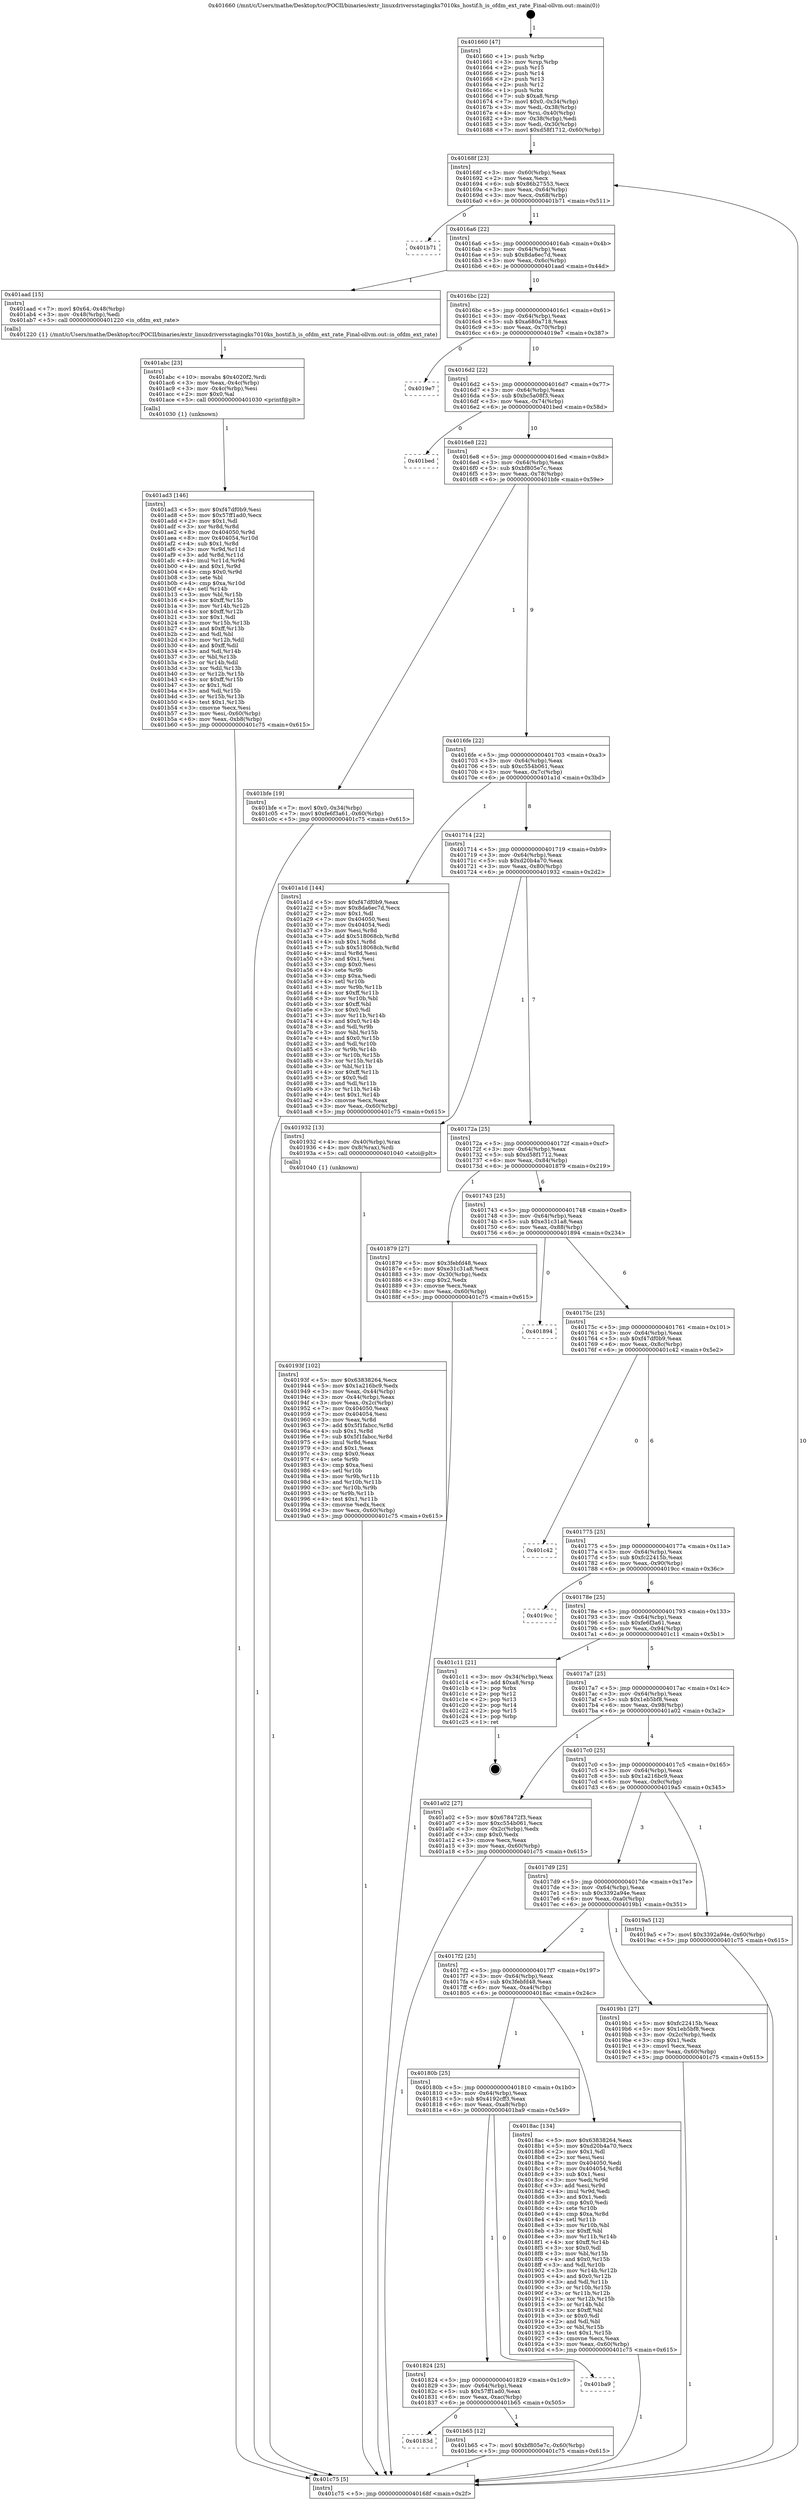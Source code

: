 digraph "0x401660" {
  label = "0x401660 (/mnt/c/Users/mathe/Desktop/tcc/POCII/binaries/extr_linuxdriversstagingks7010ks_hostif.h_is_ofdm_ext_rate_Final-ollvm.out::main(0))"
  labelloc = "t"
  node[shape=record]

  Entry [label="",width=0.3,height=0.3,shape=circle,fillcolor=black,style=filled]
  "0x40168f" [label="{
     0x40168f [23]\l
     | [instrs]\l
     &nbsp;&nbsp;0x40168f \<+3\>: mov -0x60(%rbp),%eax\l
     &nbsp;&nbsp;0x401692 \<+2\>: mov %eax,%ecx\l
     &nbsp;&nbsp;0x401694 \<+6\>: sub $0x86b27553,%ecx\l
     &nbsp;&nbsp;0x40169a \<+3\>: mov %eax,-0x64(%rbp)\l
     &nbsp;&nbsp;0x40169d \<+3\>: mov %ecx,-0x68(%rbp)\l
     &nbsp;&nbsp;0x4016a0 \<+6\>: je 0000000000401b71 \<main+0x511\>\l
  }"]
  "0x401b71" [label="{
     0x401b71\l
  }", style=dashed]
  "0x4016a6" [label="{
     0x4016a6 [22]\l
     | [instrs]\l
     &nbsp;&nbsp;0x4016a6 \<+5\>: jmp 00000000004016ab \<main+0x4b\>\l
     &nbsp;&nbsp;0x4016ab \<+3\>: mov -0x64(%rbp),%eax\l
     &nbsp;&nbsp;0x4016ae \<+5\>: sub $0x8da6ec7d,%eax\l
     &nbsp;&nbsp;0x4016b3 \<+3\>: mov %eax,-0x6c(%rbp)\l
     &nbsp;&nbsp;0x4016b6 \<+6\>: je 0000000000401aad \<main+0x44d\>\l
  }"]
  Exit [label="",width=0.3,height=0.3,shape=circle,fillcolor=black,style=filled,peripheries=2]
  "0x401aad" [label="{
     0x401aad [15]\l
     | [instrs]\l
     &nbsp;&nbsp;0x401aad \<+7\>: movl $0x64,-0x48(%rbp)\l
     &nbsp;&nbsp;0x401ab4 \<+3\>: mov -0x48(%rbp),%edi\l
     &nbsp;&nbsp;0x401ab7 \<+5\>: call 0000000000401220 \<is_ofdm_ext_rate\>\l
     | [calls]\l
     &nbsp;&nbsp;0x401220 \{1\} (/mnt/c/Users/mathe/Desktop/tcc/POCII/binaries/extr_linuxdriversstagingks7010ks_hostif.h_is_ofdm_ext_rate_Final-ollvm.out::is_ofdm_ext_rate)\l
  }"]
  "0x4016bc" [label="{
     0x4016bc [22]\l
     | [instrs]\l
     &nbsp;&nbsp;0x4016bc \<+5\>: jmp 00000000004016c1 \<main+0x61\>\l
     &nbsp;&nbsp;0x4016c1 \<+3\>: mov -0x64(%rbp),%eax\l
     &nbsp;&nbsp;0x4016c4 \<+5\>: sub $0xa680a718,%eax\l
     &nbsp;&nbsp;0x4016c9 \<+3\>: mov %eax,-0x70(%rbp)\l
     &nbsp;&nbsp;0x4016cc \<+6\>: je 00000000004019e7 \<main+0x387\>\l
  }"]
  "0x40183d" [label="{
     0x40183d\l
  }", style=dashed]
  "0x4019e7" [label="{
     0x4019e7\l
  }", style=dashed]
  "0x4016d2" [label="{
     0x4016d2 [22]\l
     | [instrs]\l
     &nbsp;&nbsp;0x4016d2 \<+5\>: jmp 00000000004016d7 \<main+0x77\>\l
     &nbsp;&nbsp;0x4016d7 \<+3\>: mov -0x64(%rbp),%eax\l
     &nbsp;&nbsp;0x4016da \<+5\>: sub $0xbc5a08f3,%eax\l
     &nbsp;&nbsp;0x4016df \<+3\>: mov %eax,-0x74(%rbp)\l
     &nbsp;&nbsp;0x4016e2 \<+6\>: je 0000000000401bed \<main+0x58d\>\l
  }"]
  "0x401b65" [label="{
     0x401b65 [12]\l
     | [instrs]\l
     &nbsp;&nbsp;0x401b65 \<+7\>: movl $0xbf805e7c,-0x60(%rbp)\l
     &nbsp;&nbsp;0x401b6c \<+5\>: jmp 0000000000401c75 \<main+0x615\>\l
  }"]
  "0x401bed" [label="{
     0x401bed\l
  }", style=dashed]
  "0x4016e8" [label="{
     0x4016e8 [22]\l
     | [instrs]\l
     &nbsp;&nbsp;0x4016e8 \<+5\>: jmp 00000000004016ed \<main+0x8d\>\l
     &nbsp;&nbsp;0x4016ed \<+3\>: mov -0x64(%rbp),%eax\l
     &nbsp;&nbsp;0x4016f0 \<+5\>: sub $0xbf805e7c,%eax\l
     &nbsp;&nbsp;0x4016f5 \<+3\>: mov %eax,-0x78(%rbp)\l
     &nbsp;&nbsp;0x4016f8 \<+6\>: je 0000000000401bfe \<main+0x59e\>\l
  }"]
  "0x401824" [label="{
     0x401824 [25]\l
     | [instrs]\l
     &nbsp;&nbsp;0x401824 \<+5\>: jmp 0000000000401829 \<main+0x1c9\>\l
     &nbsp;&nbsp;0x401829 \<+3\>: mov -0x64(%rbp),%eax\l
     &nbsp;&nbsp;0x40182c \<+5\>: sub $0x57ff1ad0,%eax\l
     &nbsp;&nbsp;0x401831 \<+6\>: mov %eax,-0xac(%rbp)\l
     &nbsp;&nbsp;0x401837 \<+6\>: je 0000000000401b65 \<main+0x505\>\l
  }"]
  "0x401bfe" [label="{
     0x401bfe [19]\l
     | [instrs]\l
     &nbsp;&nbsp;0x401bfe \<+7\>: movl $0x0,-0x34(%rbp)\l
     &nbsp;&nbsp;0x401c05 \<+7\>: movl $0xfe6f3a61,-0x60(%rbp)\l
     &nbsp;&nbsp;0x401c0c \<+5\>: jmp 0000000000401c75 \<main+0x615\>\l
  }"]
  "0x4016fe" [label="{
     0x4016fe [22]\l
     | [instrs]\l
     &nbsp;&nbsp;0x4016fe \<+5\>: jmp 0000000000401703 \<main+0xa3\>\l
     &nbsp;&nbsp;0x401703 \<+3\>: mov -0x64(%rbp),%eax\l
     &nbsp;&nbsp;0x401706 \<+5\>: sub $0xc554b061,%eax\l
     &nbsp;&nbsp;0x40170b \<+3\>: mov %eax,-0x7c(%rbp)\l
     &nbsp;&nbsp;0x40170e \<+6\>: je 0000000000401a1d \<main+0x3bd\>\l
  }"]
  "0x401ba9" [label="{
     0x401ba9\l
  }", style=dashed]
  "0x401a1d" [label="{
     0x401a1d [144]\l
     | [instrs]\l
     &nbsp;&nbsp;0x401a1d \<+5\>: mov $0xf47df0b9,%eax\l
     &nbsp;&nbsp;0x401a22 \<+5\>: mov $0x8da6ec7d,%ecx\l
     &nbsp;&nbsp;0x401a27 \<+2\>: mov $0x1,%dl\l
     &nbsp;&nbsp;0x401a29 \<+7\>: mov 0x404050,%esi\l
     &nbsp;&nbsp;0x401a30 \<+7\>: mov 0x404054,%edi\l
     &nbsp;&nbsp;0x401a37 \<+3\>: mov %esi,%r8d\l
     &nbsp;&nbsp;0x401a3a \<+7\>: add $0x518068cb,%r8d\l
     &nbsp;&nbsp;0x401a41 \<+4\>: sub $0x1,%r8d\l
     &nbsp;&nbsp;0x401a45 \<+7\>: sub $0x518068cb,%r8d\l
     &nbsp;&nbsp;0x401a4c \<+4\>: imul %r8d,%esi\l
     &nbsp;&nbsp;0x401a50 \<+3\>: and $0x1,%esi\l
     &nbsp;&nbsp;0x401a53 \<+3\>: cmp $0x0,%esi\l
     &nbsp;&nbsp;0x401a56 \<+4\>: sete %r9b\l
     &nbsp;&nbsp;0x401a5a \<+3\>: cmp $0xa,%edi\l
     &nbsp;&nbsp;0x401a5d \<+4\>: setl %r10b\l
     &nbsp;&nbsp;0x401a61 \<+3\>: mov %r9b,%r11b\l
     &nbsp;&nbsp;0x401a64 \<+4\>: xor $0xff,%r11b\l
     &nbsp;&nbsp;0x401a68 \<+3\>: mov %r10b,%bl\l
     &nbsp;&nbsp;0x401a6b \<+3\>: xor $0xff,%bl\l
     &nbsp;&nbsp;0x401a6e \<+3\>: xor $0x0,%dl\l
     &nbsp;&nbsp;0x401a71 \<+3\>: mov %r11b,%r14b\l
     &nbsp;&nbsp;0x401a74 \<+4\>: and $0x0,%r14b\l
     &nbsp;&nbsp;0x401a78 \<+3\>: and %dl,%r9b\l
     &nbsp;&nbsp;0x401a7b \<+3\>: mov %bl,%r15b\l
     &nbsp;&nbsp;0x401a7e \<+4\>: and $0x0,%r15b\l
     &nbsp;&nbsp;0x401a82 \<+3\>: and %dl,%r10b\l
     &nbsp;&nbsp;0x401a85 \<+3\>: or %r9b,%r14b\l
     &nbsp;&nbsp;0x401a88 \<+3\>: or %r10b,%r15b\l
     &nbsp;&nbsp;0x401a8b \<+3\>: xor %r15b,%r14b\l
     &nbsp;&nbsp;0x401a8e \<+3\>: or %bl,%r11b\l
     &nbsp;&nbsp;0x401a91 \<+4\>: xor $0xff,%r11b\l
     &nbsp;&nbsp;0x401a95 \<+3\>: or $0x0,%dl\l
     &nbsp;&nbsp;0x401a98 \<+3\>: and %dl,%r11b\l
     &nbsp;&nbsp;0x401a9b \<+3\>: or %r11b,%r14b\l
     &nbsp;&nbsp;0x401a9e \<+4\>: test $0x1,%r14b\l
     &nbsp;&nbsp;0x401aa2 \<+3\>: cmovne %ecx,%eax\l
     &nbsp;&nbsp;0x401aa5 \<+3\>: mov %eax,-0x60(%rbp)\l
     &nbsp;&nbsp;0x401aa8 \<+5\>: jmp 0000000000401c75 \<main+0x615\>\l
  }"]
  "0x401714" [label="{
     0x401714 [22]\l
     | [instrs]\l
     &nbsp;&nbsp;0x401714 \<+5\>: jmp 0000000000401719 \<main+0xb9\>\l
     &nbsp;&nbsp;0x401719 \<+3\>: mov -0x64(%rbp),%eax\l
     &nbsp;&nbsp;0x40171c \<+5\>: sub $0xd20b4a70,%eax\l
     &nbsp;&nbsp;0x401721 \<+3\>: mov %eax,-0x80(%rbp)\l
     &nbsp;&nbsp;0x401724 \<+6\>: je 0000000000401932 \<main+0x2d2\>\l
  }"]
  "0x401ad3" [label="{
     0x401ad3 [146]\l
     | [instrs]\l
     &nbsp;&nbsp;0x401ad3 \<+5\>: mov $0xf47df0b9,%esi\l
     &nbsp;&nbsp;0x401ad8 \<+5\>: mov $0x57ff1ad0,%ecx\l
     &nbsp;&nbsp;0x401add \<+2\>: mov $0x1,%dl\l
     &nbsp;&nbsp;0x401adf \<+3\>: xor %r8d,%r8d\l
     &nbsp;&nbsp;0x401ae2 \<+8\>: mov 0x404050,%r9d\l
     &nbsp;&nbsp;0x401aea \<+8\>: mov 0x404054,%r10d\l
     &nbsp;&nbsp;0x401af2 \<+4\>: sub $0x1,%r8d\l
     &nbsp;&nbsp;0x401af6 \<+3\>: mov %r9d,%r11d\l
     &nbsp;&nbsp;0x401af9 \<+3\>: add %r8d,%r11d\l
     &nbsp;&nbsp;0x401afc \<+4\>: imul %r11d,%r9d\l
     &nbsp;&nbsp;0x401b00 \<+4\>: and $0x1,%r9d\l
     &nbsp;&nbsp;0x401b04 \<+4\>: cmp $0x0,%r9d\l
     &nbsp;&nbsp;0x401b08 \<+3\>: sete %bl\l
     &nbsp;&nbsp;0x401b0b \<+4\>: cmp $0xa,%r10d\l
     &nbsp;&nbsp;0x401b0f \<+4\>: setl %r14b\l
     &nbsp;&nbsp;0x401b13 \<+3\>: mov %bl,%r15b\l
     &nbsp;&nbsp;0x401b16 \<+4\>: xor $0xff,%r15b\l
     &nbsp;&nbsp;0x401b1a \<+3\>: mov %r14b,%r12b\l
     &nbsp;&nbsp;0x401b1d \<+4\>: xor $0xff,%r12b\l
     &nbsp;&nbsp;0x401b21 \<+3\>: xor $0x1,%dl\l
     &nbsp;&nbsp;0x401b24 \<+3\>: mov %r15b,%r13b\l
     &nbsp;&nbsp;0x401b27 \<+4\>: and $0xff,%r13b\l
     &nbsp;&nbsp;0x401b2b \<+2\>: and %dl,%bl\l
     &nbsp;&nbsp;0x401b2d \<+3\>: mov %r12b,%dil\l
     &nbsp;&nbsp;0x401b30 \<+4\>: and $0xff,%dil\l
     &nbsp;&nbsp;0x401b34 \<+3\>: and %dl,%r14b\l
     &nbsp;&nbsp;0x401b37 \<+3\>: or %bl,%r13b\l
     &nbsp;&nbsp;0x401b3a \<+3\>: or %r14b,%dil\l
     &nbsp;&nbsp;0x401b3d \<+3\>: xor %dil,%r13b\l
     &nbsp;&nbsp;0x401b40 \<+3\>: or %r12b,%r15b\l
     &nbsp;&nbsp;0x401b43 \<+4\>: xor $0xff,%r15b\l
     &nbsp;&nbsp;0x401b47 \<+3\>: or $0x1,%dl\l
     &nbsp;&nbsp;0x401b4a \<+3\>: and %dl,%r15b\l
     &nbsp;&nbsp;0x401b4d \<+3\>: or %r15b,%r13b\l
     &nbsp;&nbsp;0x401b50 \<+4\>: test $0x1,%r13b\l
     &nbsp;&nbsp;0x401b54 \<+3\>: cmovne %ecx,%esi\l
     &nbsp;&nbsp;0x401b57 \<+3\>: mov %esi,-0x60(%rbp)\l
     &nbsp;&nbsp;0x401b5a \<+6\>: mov %eax,-0xb8(%rbp)\l
     &nbsp;&nbsp;0x401b60 \<+5\>: jmp 0000000000401c75 \<main+0x615\>\l
  }"]
  "0x401932" [label="{
     0x401932 [13]\l
     | [instrs]\l
     &nbsp;&nbsp;0x401932 \<+4\>: mov -0x40(%rbp),%rax\l
     &nbsp;&nbsp;0x401936 \<+4\>: mov 0x8(%rax),%rdi\l
     &nbsp;&nbsp;0x40193a \<+5\>: call 0000000000401040 \<atoi@plt\>\l
     | [calls]\l
     &nbsp;&nbsp;0x401040 \{1\} (unknown)\l
  }"]
  "0x40172a" [label="{
     0x40172a [25]\l
     | [instrs]\l
     &nbsp;&nbsp;0x40172a \<+5\>: jmp 000000000040172f \<main+0xcf\>\l
     &nbsp;&nbsp;0x40172f \<+3\>: mov -0x64(%rbp),%eax\l
     &nbsp;&nbsp;0x401732 \<+5\>: sub $0xd58f1712,%eax\l
     &nbsp;&nbsp;0x401737 \<+6\>: mov %eax,-0x84(%rbp)\l
     &nbsp;&nbsp;0x40173d \<+6\>: je 0000000000401879 \<main+0x219\>\l
  }"]
  "0x401abc" [label="{
     0x401abc [23]\l
     | [instrs]\l
     &nbsp;&nbsp;0x401abc \<+10\>: movabs $0x4020f2,%rdi\l
     &nbsp;&nbsp;0x401ac6 \<+3\>: mov %eax,-0x4c(%rbp)\l
     &nbsp;&nbsp;0x401ac9 \<+3\>: mov -0x4c(%rbp),%esi\l
     &nbsp;&nbsp;0x401acc \<+2\>: mov $0x0,%al\l
     &nbsp;&nbsp;0x401ace \<+5\>: call 0000000000401030 \<printf@plt\>\l
     | [calls]\l
     &nbsp;&nbsp;0x401030 \{1\} (unknown)\l
  }"]
  "0x401879" [label="{
     0x401879 [27]\l
     | [instrs]\l
     &nbsp;&nbsp;0x401879 \<+5\>: mov $0x3febfd48,%eax\l
     &nbsp;&nbsp;0x40187e \<+5\>: mov $0xe31c31a8,%ecx\l
     &nbsp;&nbsp;0x401883 \<+3\>: mov -0x30(%rbp),%edx\l
     &nbsp;&nbsp;0x401886 \<+3\>: cmp $0x2,%edx\l
     &nbsp;&nbsp;0x401889 \<+3\>: cmovne %ecx,%eax\l
     &nbsp;&nbsp;0x40188c \<+3\>: mov %eax,-0x60(%rbp)\l
     &nbsp;&nbsp;0x40188f \<+5\>: jmp 0000000000401c75 \<main+0x615\>\l
  }"]
  "0x401743" [label="{
     0x401743 [25]\l
     | [instrs]\l
     &nbsp;&nbsp;0x401743 \<+5\>: jmp 0000000000401748 \<main+0xe8\>\l
     &nbsp;&nbsp;0x401748 \<+3\>: mov -0x64(%rbp),%eax\l
     &nbsp;&nbsp;0x40174b \<+5\>: sub $0xe31c31a8,%eax\l
     &nbsp;&nbsp;0x401750 \<+6\>: mov %eax,-0x88(%rbp)\l
     &nbsp;&nbsp;0x401756 \<+6\>: je 0000000000401894 \<main+0x234\>\l
  }"]
  "0x401c75" [label="{
     0x401c75 [5]\l
     | [instrs]\l
     &nbsp;&nbsp;0x401c75 \<+5\>: jmp 000000000040168f \<main+0x2f\>\l
  }"]
  "0x401660" [label="{
     0x401660 [47]\l
     | [instrs]\l
     &nbsp;&nbsp;0x401660 \<+1\>: push %rbp\l
     &nbsp;&nbsp;0x401661 \<+3\>: mov %rsp,%rbp\l
     &nbsp;&nbsp;0x401664 \<+2\>: push %r15\l
     &nbsp;&nbsp;0x401666 \<+2\>: push %r14\l
     &nbsp;&nbsp;0x401668 \<+2\>: push %r13\l
     &nbsp;&nbsp;0x40166a \<+2\>: push %r12\l
     &nbsp;&nbsp;0x40166c \<+1\>: push %rbx\l
     &nbsp;&nbsp;0x40166d \<+7\>: sub $0xa8,%rsp\l
     &nbsp;&nbsp;0x401674 \<+7\>: movl $0x0,-0x34(%rbp)\l
     &nbsp;&nbsp;0x40167b \<+3\>: mov %edi,-0x38(%rbp)\l
     &nbsp;&nbsp;0x40167e \<+4\>: mov %rsi,-0x40(%rbp)\l
     &nbsp;&nbsp;0x401682 \<+3\>: mov -0x38(%rbp),%edi\l
     &nbsp;&nbsp;0x401685 \<+3\>: mov %edi,-0x30(%rbp)\l
     &nbsp;&nbsp;0x401688 \<+7\>: movl $0xd58f1712,-0x60(%rbp)\l
  }"]
  "0x40193f" [label="{
     0x40193f [102]\l
     | [instrs]\l
     &nbsp;&nbsp;0x40193f \<+5\>: mov $0x63838264,%ecx\l
     &nbsp;&nbsp;0x401944 \<+5\>: mov $0x1a216bc9,%edx\l
     &nbsp;&nbsp;0x401949 \<+3\>: mov %eax,-0x44(%rbp)\l
     &nbsp;&nbsp;0x40194c \<+3\>: mov -0x44(%rbp),%eax\l
     &nbsp;&nbsp;0x40194f \<+3\>: mov %eax,-0x2c(%rbp)\l
     &nbsp;&nbsp;0x401952 \<+7\>: mov 0x404050,%eax\l
     &nbsp;&nbsp;0x401959 \<+7\>: mov 0x404054,%esi\l
     &nbsp;&nbsp;0x401960 \<+3\>: mov %eax,%r8d\l
     &nbsp;&nbsp;0x401963 \<+7\>: add $0x5f1fabcc,%r8d\l
     &nbsp;&nbsp;0x40196a \<+4\>: sub $0x1,%r8d\l
     &nbsp;&nbsp;0x40196e \<+7\>: sub $0x5f1fabcc,%r8d\l
     &nbsp;&nbsp;0x401975 \<+4\>: imul %r8d,%eax\l
     &nbsp;&nbsp;0x401979 \<+3\>: and $0x1,%eax\l
     &nbsp;&nbsp;0x40197c \<+3\>: cmp $0x0,%eax\l
     &nbsp;&nbsp;0x40197f \<+4\>: sete %r9b\l
     &nbsp;&nbsp;0x401983 \<+3\>: cmp $0xa,%esi\l
     &nbsp;&nbsp;0x401986 \<+4\>: setl %r10b\l
     &nbsp;&nbsp;0x40198a \<+3\>: mov %r9b,%r11b\l
     &nbsp;&nbsp;0x40198d \<+3\>: and %r10b,%r11b\l
     &nbsp;&nbsp;0x401990 \<+3\>: xor %r10b,%r9b\l
     &nbsp;&nbsp;0x401993 \<+3\>: or %r9b,%r11b\l
     &nbsp;&nbsp;0x401996 \<+4\>: test $0x1,%r11b\l
     &nbsp;&nbsp;0x40199a \<+3\>: cmovne %edx,%ecx\l
     &nbsp;&nbsp;0x40199d \<+3\>: mov %ecx,-0x60(%rbp)\l
     &nbsp;&nbsp;0x4019a0 \<+5\>: jmp 0000000000401c75 \<main+0x615\>\l
  }"]
  "0x401894" [label="{
     0x401894\l
  }", style=dashed]
  "0x40175c" [label="{
     0x40175c [25]\l
     | [instrs]\l
     &nbsp;&nbsp;0x40175c \<+5\>: jmp 0000000000401761 \<main+0x101\>\l
     &nbsp;&nbsp;0x401761 \<+3\>: mov -0x64(%rbp),%eax\l
     &nbsp;&nbsp;0x401764 \<+5\>: sub $0xf47df0b9,%eax\l
     &nbsp;&nbsp;0x401769 \<+6\>: mov %eax,-0x8c(%rbp)\l
     &nbsp;&nbsp;0x40176f \<+6\>: je 0000000000401c42 \<main+0x5e2\>\l
  }"]
  "0x40180b" [label="{
     0x40180b [25]\l
     | [instrs]\l
     &nbsp;&nbsp;0x40180b \<+5\>: jmp 0000000000401810 \<main+0x1b0\>\l
     &nbsp;&nbsp;0x401810 \<+3\>: mov -0x64(%rbp),%eax\l
     &nbsp;&nbsp;0x401813 \<+5\>: sub $0x4192cff3,%eax\l
     &nbsp;&nbsp;0x401818 \<+6\>: mov %eax,-0xa8(%rbp)\l
     &nbsp;&nbsp;0x40181e \<+6\>: je 0000000000401ba9 \<main+0x549\>\l
  }"]
  "0x401c42" [label="{
     0x401c42\l
  }", style=dashed]
  "0x401775" [label="{
     0x401775 [25]\l
     | [instrs]\l
     &nbsp;&nbsp;0x401775 \<+5\>: jmp 000000000040177a \<main+0x11a\>\l
     &nbsp;&nbsp;0x40177a \<+3\>: mov -0x64(%rbp),%eax\l
     &nbsp;&nbsp;0x40177d \<+5\>: sub $0xfc22415b,%eax\l
     &nbsp;&nbsp;0x401782 \<+6\>: mov %eax,-0x90(%rbp)\l
     &nbsp;&nbsp;0x401788 \<+6\>: je 00000000004019cc \<main+0x36c\>\l
  }"]
  "0x4018ac" [label="{
     0x4018ac [134]\l
     | [instrs]\l
     &nbsp;&nbsp;0x4018ac \<+5\>: mov $0x63838264,%eax\l
     &nbsp;&nbsp;0x4018b1 \<+5\>: mov $0xd20b4a70,%ecx\l
     &nbsp;&nbsp;0x4018b6 \<+2\>: mov $0x1,%dl\l
     &nbsp;&nbsp;0x4018b8 \<+2\>: xor %esi,%esi\l
     &nbsp;&nbsp;0x4018ba \<+7\>: mov 0x404050,%edi\l
     &nbsp;&nbsp;0x4018c1 \<+8\>: mov 0x404054,%r8d\l
     &nbsp;&nbsp;0x4018c9 \<+3\>: sub $0x1,%esi\l
     &nbsp;&nbsp;0x4018cc \<+3\>: mov %edi,%r9d\l
     &nbsp;&nbsp;0x4018cf \<+3\>: add %esi,%r9d\l
     &nbsp;&nbsp;0x4018d2 \<+4\>: imul %r9d,%edi\l
     &nbsp;&nbsp;0x4018d6 \<+3\>: and $0x1,%edi\l
     &nbsp;&nbsp;0x4018d9 \<+3\>: cmp $0x0,%edi\l
     &nbsp;&nbsp;0x4018dc \<+4\>: sete %r10b\l
     &nbsp;&nbsp;0x4018e0 \<+4\>: cmp $0xa,%r8d\l
     &nbsp;&nbsp;0x4018e4 \<+4\>: setl %r11b\l
     &nbsp;&nbsp;0x4018e8 \<+3\>: mov %r10b,%bl\l
     &nbsp;&nbsp;0x4018eb \<+3\>: xor $0xff,%bl\l
     &nbsp;&nbsp;0x4018ee \<+3\>: mov %r11b,%r14b\l
     &nbsp;&nbsp;0x4018f1 \<+4\>: xor $0xff,%r14b\l
     &nbsp;&nbsp;0x4018f5 \<+3\>: xor $0x0,%dl\l
     &nbsp;&nbsp;0x4018f8 \<+3\>: mov %bl,%r15b\l
     &nbsp;&nbsp;0x4018fb \<+4\>: and $0x0,%r15b\l
     &nbsp;&nbsp;0x4018ff \<+3\>: and %dl,%r10b\l
     &nbsp;&nbsp;0x401902 \<+3\>: mov %r14b,%r12b\l
     &nbsp;&nbsp;0x401905 \<+4\>: and $0x0,%r12b\l
     &nbsp;&nbsp;0x401909 \<+3\>: and %dl,%r11b\l
     &nbsp;&nbsp;0x40190c \<+3\>: or %r10b,%r15b\l
     &nbsp;&nbsp;0x40190f \<+3\>: or %r11b,%r12b\l
     &nbsp;&nbsp;0x401912 \<+3\>: xor %r12b,%r15b\l
     &nbsp;&nbsp;0x401915 \<+3\>: or %r14b,%bl\l
     &nbsp;&nbsp;0x401918 \<+3\>: xor $0xff,%bl\l
     &nbsp;&nbsp;0x40191b \<+3\>: or $0x0,%dl\l
     &nbsp;&nbsp;0x40191e \<+2\>: and %dl,%bl\l
     &nbsp;&nbsp;0x401920 \<+3\>: or %bl,%r15b\l
     &nbsp;&nbsp;0x401923 \<+4\>: test $0x1,%r15b\l
     &nbsp;&nbsp;0x401927 \<+3\>: cmovne %ecx,%eax\l
     &nbsp;&nbsp;0x40192a \<+3\>: mov %eax,-0x60(%rbp)\l
     &nbsp;&nbsp;0x40192d \<+5\>: jmp 0000000000401c75 \<main+0x615\>\l
  }"]
  "0x4019cc" [label="{
     0x4019cc\l
  }", style=dashed]
  "0x40178e" [label="{
     0x40178e [25]\l
     | [instrs]\l
     &nbsp;&nbsp;0x40178e \<+5\>: jmp 0000000000401793 \<main+0x133\>\l
     &nbsp;&nbsp;0x401793 \<+3\>: mov -0x64(%rbp),%eax\l
     &nbsp;&nbsp;0x401796 \<+5\>: sub $0xfe6f3a61,%eax\l
     &nbsp;&nbsp;0x40179b \<+6\>: mov %eax,-0x94(%rbp)\l
     &nbsp;&nbsp;0x4017a1 \<+6\>: je 0000000000401c11 \<main+0x5b1\>\l
  }"]
  "0x4017f2" [label="{
     0x4017f2 [25]\l
     | [instrs]\l
     &nbsp;&nbsp;0x4017f2 \<+5\>: jmp 00000000004017f7 \<main+0x197\>\l
     &nbsp;&nbsp;0x4017f7 \<+3\>: mov -0x64(%rbp),%eax\l
     &nbsp;&nbsp;0x4017fa \<+5\>: sub $0x3febfd48,%eax\l
     &nbsp;&nbsp;0x4017ff \<+6\>: mov %eax,-0xa4(%rbp)\l
     &nbsp;&nbsp;0x401805 \<+6\>: je 00000000004018ac \<main+0x24c\>\l
  }"]
  "0x401c11" [label="{
     0x401c11 [21]\l
     | [instrs]\l
     &nbsp;&nbsp;0x401c11 \<+3\>: mov -0x34(%rbp),%eax\l
     &nbsp;&nbsp;0x401c14 \<+7\>: add $0xa8,%rsp\l
     &nbsp;&nbsp;0x401c1b \<+1\>: pop %rbx\l
     &nbsp;&nbsp;0x401c1c \<+2\>: pop %r12\l
     &nbsp;&nbsp;0x401c1e \<+2\>: pop %r13\l
     &nbsp;&nbsp;0x401c20 \<+2\>: pop %r14\l
     &nbsp;&nbsp;0x401c22 \<+2\>: pop %r15\l
     &nbsp;&nbsp;0x401c24 \<+1\>: pop %rbp\l
     &nbsp;&nbsp;0x401c25 \<+1\>: ret\l
  }"]
  "0x4017a7" [label="{
     0x4017a7 [25]\l
     | [instrs]\l
     &nbsp;&nbsp;0x4017a7 \<+5\>: jmp 00000000004017ac \<main+0x14c\>\l
     &nbsp;&nbsp;0x4017ac \<+3\>: mov -0x64(%rbp),%eax\l
     &nbsp;&nbsp;0x4017af \<+5\>: sub $0x1eb5bf8,%eax\l
     &nbsp;&nbsp;0x4017b4 \<+6\>: mov %eax,-0x98(%rbp)\l
     &nbsp;&nbsp;0x4017ba \<+6\>: je 0000000000401a02 \<main+0x3a2\>\l
  }"]
  "0x4019b1" [label="{
     0x4019b1 [27]\l
     | [instrs]\l
     &nbsp;&nbsp;0x4019b1 \<+5\>: mov $0xfc22415b,%eax\l
     &nbsp;&nbsp;0x4019b6 \<+5\>: mov $0x1eb5bf8,%ecx\l
     &nbsp;&nbsp;0x4019bb \<+3\>: mov -0x2c(%rbp),%edx\l
     &nbsp;&nbsp;0x4019be \<+3\>: cmp $0x1,%edx\l
     &nbsp;&nbsp;0x4019c1 \<+3\>: cmovl %ecx,%eax\l
     &nbsp;&nbsp;0x4019c4 \<+3\>: mov %eax,-0x60(%rbp)\l
     &nbsp;&nbsp;0x4019c7 \<+5\>: jmp 0000000000401c75 \<main+0x615\>\l
  }"]
  "0x401a02" [label="{
     0x401a02 [27]\l
     | [instrs]\l
     &nbsp;&nbsp;0x401a02 \<+5\>: mov $0x678472f3,%eax\l
     &nbsp;&nbsp;0x401a07 \<+5\>: mov $0xc554b061,%ecx\l
     &nbsp;&nbsp;0x401a0c \<+3\>: mov -0x2c(%rbp),%edx\l
     &nbsp;&nbsp;0x401a0f \<+3\>: cmp $0x0,%edx\l
     &nbsp;&nbsp;0x401a12 \<+3\>: cmove %ecx,%eax\l
     &nbsp;&nbsp;0x401a15 \<+3\>: mov %eax,-0x60(%rbp)\l
     &nbsp;&nbsp;0x401a18 \<+5\>: jmp 0000000000401c75 \<main+0x615\>\l
  }"]
  "0x4017c0" [label="{
     0x4017c0 [25]\l
     | [instrs]\l
     &nbsp;&nbsp;0x4017c0 \<+5\>: jmp 00000000004017c5 \<main+0x165\>\l
     &nbsp;&nbsp;0x4017c5 \<+3\>: mov -0x64(%rbp),%eax\l
     &nbsp;&nbsp;0x4017c8 \<+5\>: sub $0x1a216bc9,%eax\l
     &nbsp;&nbsp;0x4017cd \<+6\>: mov %eax,-0x9c(%rbp)\l
     &nbsp;&nbsp;0x4017d3 \<+6\>: je 00000000004019a5 \<main+0x345\>\l
  }"]
  "0x4017d9" [label="{
     0x4017d9 [25]\l
     | [instrs]\l
     &nbsp;&nbsp;0x4017d9 \<+5\>: jmp 00000000004017de \<main+0x17e\>\l
     &nbsp;&nbsp;0x4017de \<+3\>: mov -0x64(%rbp),%eax\l
     &nbsp;&nbsp;0x4017e1 \<+5\>: sub $0x3392a94e,%eax\l
     &nbsp;&nbsp;0x4017e6 \<+6\>: mov %eax,-0xa0(%rbp)\l
     &nbsp;&nbsp;0x4017ec \<+6\>: je 00000000004019b1 \<main+0x351\>\l
  }"]
  "0x4019a5" [label="{
     0x4019a5 [12]\l
     | [instrs]\l
     &nbsp;&nbsp;0x4019a5 \<+7\>: movl $0x3392a94e,-0x60(%rbp)\l
     &nbsp;&nbsp;0x4019ac \<+5\>: jmp 0000000000401c75 \<main+0x615\>\l
  }"]
  Entry -> "0x401660" [label=" 1"]
  "0x40168f" -> "0x401b71" [label=" 0"]
  "0x40168f" -> "0x4016a6" [label=" 11"]
  "0x401c11" -> Exit [label=" 1"]
  "0x4016a6" -> "0x401aad" [label=" 1"]
  "0x4016a6" -> "0x4016bc" [label=" 10"]
  "0x401bfe" -> "0x401c75" [label=" 1"]
  "0x4016bc" -> "0x4019e7" [label=" 0"]
  "0x4016bc" -> "0x4016d2" [label=" 10"]
  "0x401b65" -> "0x401c75" [label=" 1"]
  "0x4016d2" -> "0x401bed" [label=" 0"]
  "0x4016d2" -> "0x4016e8" [label=" 10"]
  "0x401824" -> "0x40183d" [label=" 0"]
  "0x4016e8" -> "0x401bfe" [label=" 1"]
  "0x4016e8" -> "0x4016fe" [label=" 9"]
  "0x401824" -> "0x401b65" [label=" 1"]
  "0x4016fe" -> "0x401a1d" [label=" 1"]
  "0x4016fe" -> "0x401714" [label=" 8"]
  "0x40180b" -> "0x401824" [label=" 1"]
  "0x401714" -> "0x401932" [label=" 1"]
  "0x401714" -> "0x40172a" [label=" 7"]
  "0x40180b" -> "0x401ba9" [label=" 0"]
  "0x40172a" -> "0x401879" [label=" 1"]
  "0x40172a" -> "0x401743" [label=" 6"]
  "0x401879" -> "0x401c75" [label=" 1"]
  "0x401660" -> "0x40168f" [label=" 1"]
  "0x401c75" -> "0x40168f" [label=" 10"]
  "0x401ad3" -> "0x401c75" [label=" 1"]
  "0x401743" -> "0x401894" [label=" 0"]
  "0x401743" -> "0x40175c" [label=" 6"]
  "0x401abc" -> "0x401ad3" [label=" 1"]
  "0x40175c" -> "0x401c42" [label=" 0"]
  "0x40175c" -> "0x401775" [label=" 6"]
  "0x401aad" -> "0x401abc" [label=" 1"]
  "0x401775" -> "0x4019cc" [label=" 0"]
  "0x401775" -> "0x40178e" [label=" 6"]
  "0x401a1d" -> "0x401c75" [label=" 1"]
  "0x40178e" -> "0x401c11" [label=" 1"]
  "0x40178e" -> "0x4017a7" [label=" 5"]
  "0x4019b1" -> "0x401c75" [label=" 1"]
  "0x4017a7" -> "0x401a02" [label=" 1"]
  "0x4017a7" -> "0x4017c0" [label=" 4"]
  "0x4019a5" -> "0x401c75" [label=" 1"]
  "0x4017c0" -> "0x4019a5" [label=" 1"]
  "0x4017c0" -> "0x4017d9" [label=" 3"]
  "0x40193f" -> "0x401c75" [label=" 1"]
  "0x4017d9" -> "0x4019b1" [label=" 1"]
  "0x4017d9" -> "0x4017f2" [label=" 2"]
  "0x401a02" -> "0x401c75" [label=" 1"]
  "0x4017f2" -> "0x4018ac" [label=" 1"]
  "0x4017f2" -> "0x40180b" [label=" 1"]
  "0x4018ac" -> "0x401c75" [label=" 1"]
  "0x401932" -> "0x40193f" [label=" 1"]
}
